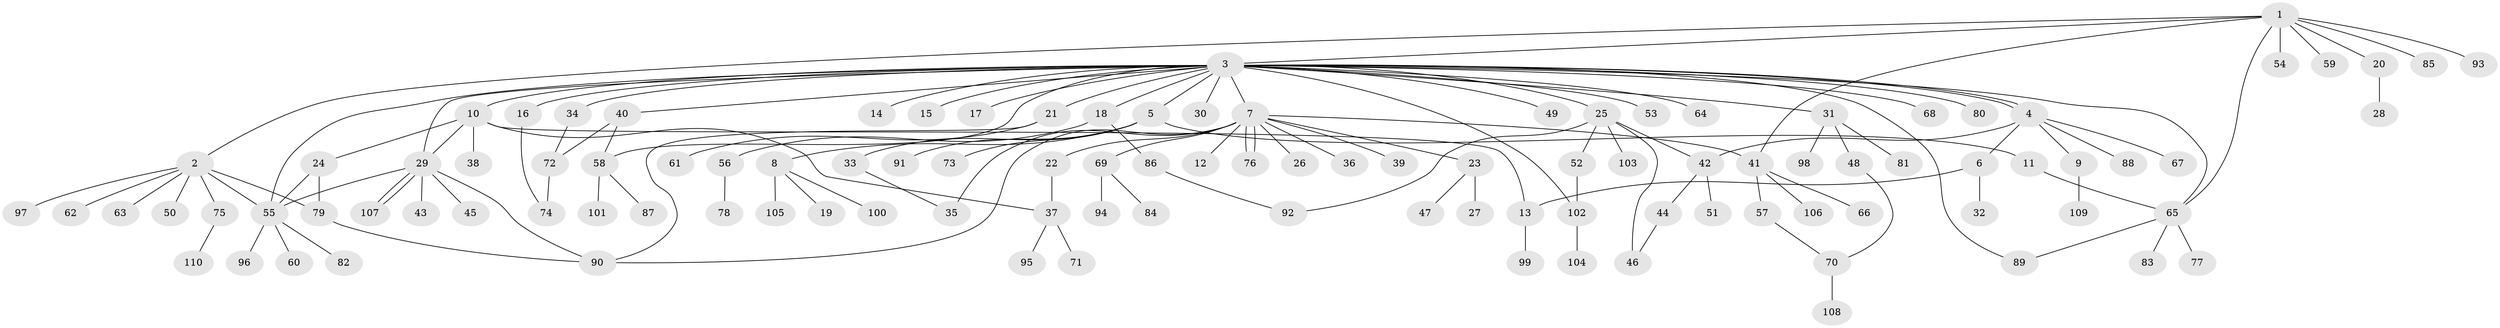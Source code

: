// Generated by graph-tools (version 1.1) at 2025/35/03/09/25 02:35:23]
// undirected, 110 vertices, 135 edges
graph export_dot {
graph [start="1"]
  node [color=gray90,style=filled];
  1;
  2;
  3;
  4;
  5;
  6;
  7;
  8;
  9;
  10;
  11;
  12;
  13;
  14;
  15;
  16;
  17;
  18;
  19;
  20;
  21;
  22;
  23;
  24;
  25;
  26;
  27;
  28;
  29;
  30;
  31;
  32;
  33;
  34;
  35;
  36;
  37;
  38;
  39;
  40;
  41;
  42;
  43;
  44;
  45;
  46;
  47;
  48;
  49;
  50;
  51;
  52;
  53;
  54;
  55;
  56;
  57;
  58;
  59;
  60;
  61;
  62;
  63;
  64;
  65;
  66;
  67;
  68;
  69;
  70;
  71;
  72;
  73;
  74;
  75;
  76;
  77;
  78;
  79;
  80;
  81;
  82;
  83;
  84;
  85;
  86;
  87;
  88;
  89;
  90;
  91;
  92;
  93;
  94;
  95;
  96;
  97;
  98;
  99;
  100;
  101;
  102;
  103;
  104;
  105;
  106;
  107;
  108;
  109;
  110;
  1 -- 2;
  1 -- 3;
  1 -- 20;
  1 -- 41;
  1 -- 54;
  1 -- 59;
  1 -- 65;
  1 -- 85;
  1 -- 93;
  2 -- 50;
  2 -- 55;
  2 -- 62;
  2 -- 63;
  2 -- 75;
  2 -- 79;
  2 -- 97;
  3 -- 4;
  3 -- 4;
  3 -- 5;
  3 -- 7;
  3 -- 10;
  3 -- 14;
  3 -- 15;
  3 -- 16;
  3 -- 17;
  3 -- 18;
  3 -- 21;
  3 -- 25;
  3 -- 29;
  3 -- 30;
  3 -- 31;
  3 -- 34;
  3 -- 40;
  3 -- 49;
  3 -- 53;
  3 -- 55;
  3 -- 58;
  3 -- 64;
  3 -- 65;
  3 -- 68;
  3 -- 80;
  3 -- 89;
  3 -- 102;
  4 -- 6;
  4 -- 9;
  4 -- 42;
  4 -- 67;
  4 -- 88;
  5 -- 8;
  5 -- 11;
  5 -- 33;
  5 -- 73;
  5 -- 91;
  6 -- 13;
  6 -- 32;
  7 -- 12;
  7 -- 22;
  7 -- 23;
  7 -- 26;
  7 -- 35;
  7 -- 36;
  7 -- 39;
  7 -- 41;
  7 -- 69;
  7 -- 76;
  7 -- 76;
  7 -- 90;
  8 -- 19;
  8 -- 100;
  8 -- 105;
  9 -- 109;
  10 -- 13;
  10 -- 24;
  10 -- 29;
  10 -- 37;
  10 -- 38;
  11 -- 65;
  13 -- 99;
  16 -- 74;
  18 -- 56;
  18 -- 86;
  20 -- 28;
  21 -- 61;
  21 -- 90;
  22 -- 37;
  23 -- 27;
  23 -- 47;
  24 -- 55;
  24 -- 79;
  25 -- 42;
  25 -- 46;
  25 -- 52;
  25 -- 92;
  25 -- 103;
  29 -- 43;
  29 -- 45;
  29 -- 55;
  29 -- 90;
  29 -- 107;
  29 -- 107;
  31 -- 48;
  31 -- 81;
  31 -- 98;
  33 -- 35;
  34 -- 72;
  37 -- 71;
  37 -- 95;
  40 -- 58;
  40 -- 72;
  41 -- 57;
  41 -- 66;
  41 -- 106;
  42 -- 44;
  42 -- 51;
  44 -- 46;
  48 -- 70;
  52 -- 102;
  55 -- 60;
  55 -- 82;
  55 -- 96;
  56 -- 78;
  57 -- 70;
  58 -- 87;
  58 -- 101;
  65 -- 77;
  65 -- 83;
  65 -- 89;
  69 -- 84;
  69 -- 94;
  70 -- 108;
  72 -- 74;
  75 -- 110;
  79 -- 90;
  86 -- 92;
  102 -- 104;
}
